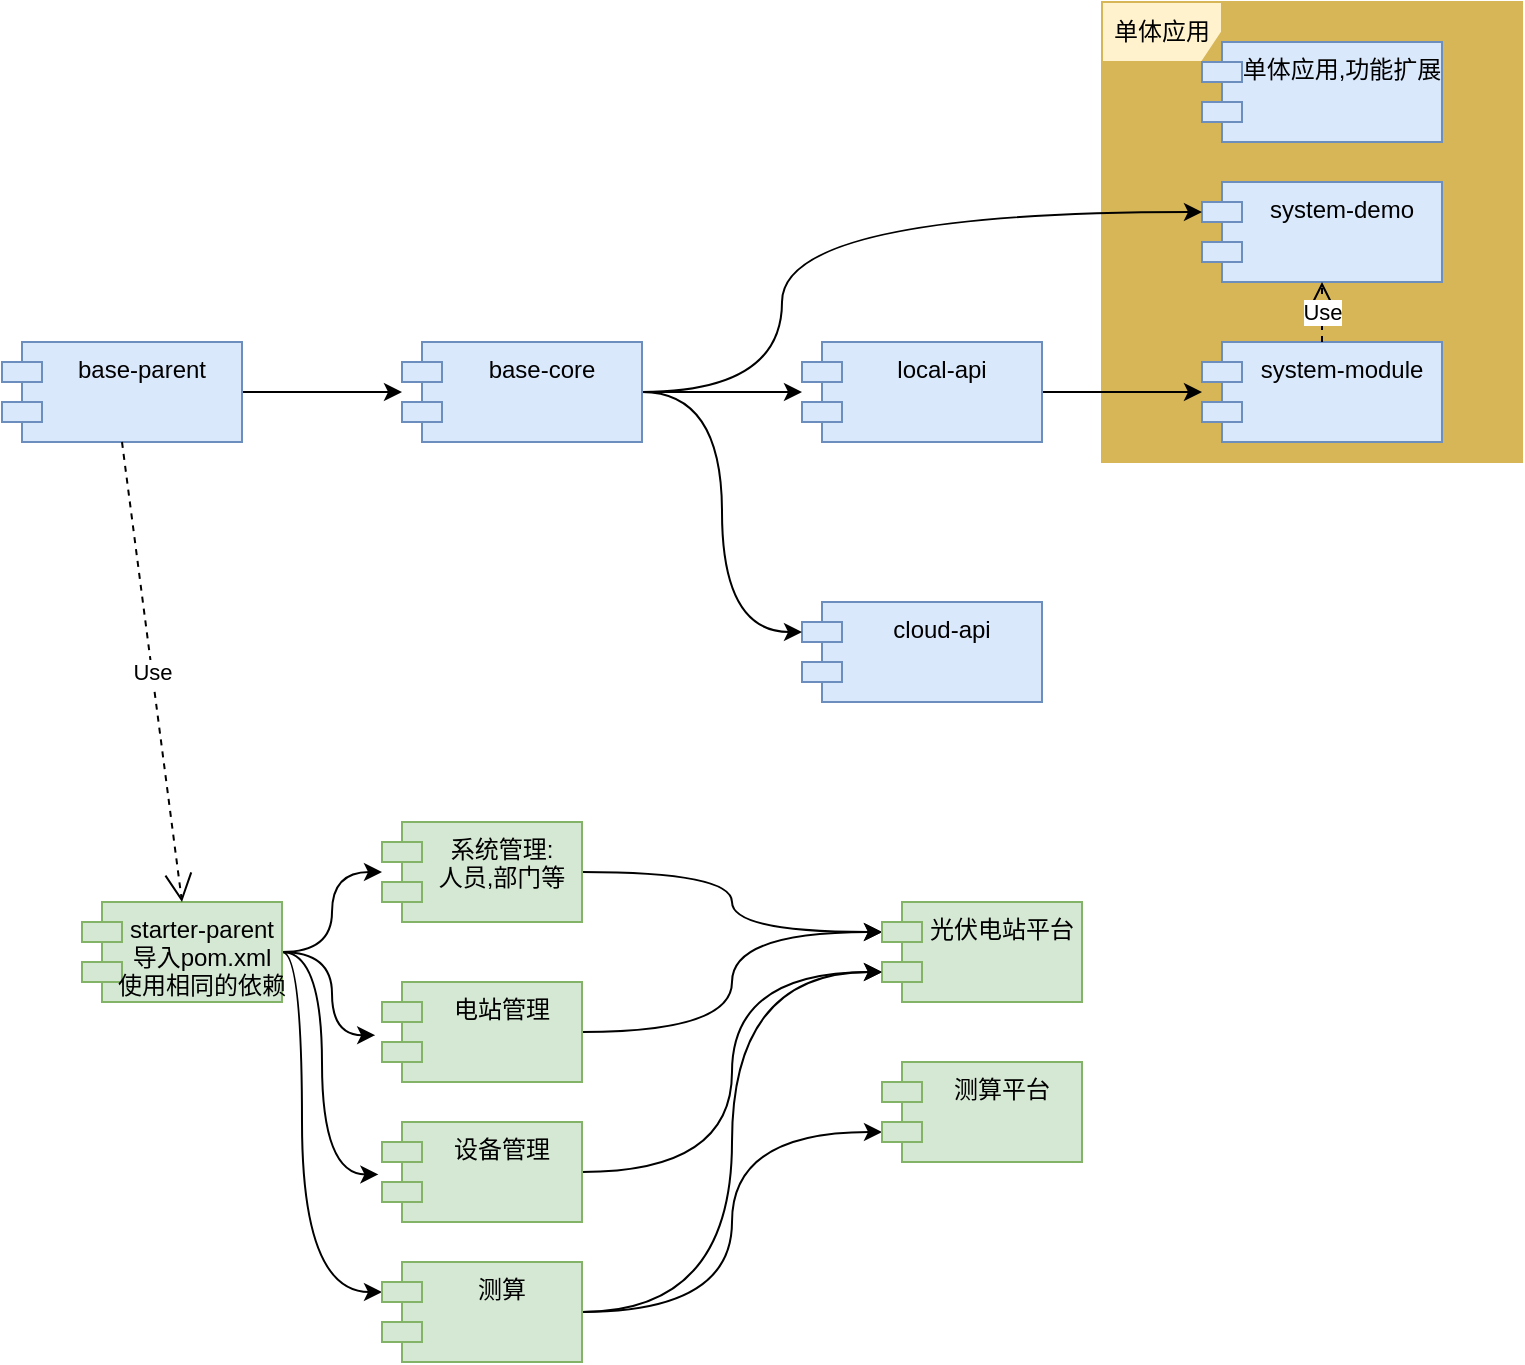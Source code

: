 <mxfile version="15.2.7" type="github" pages="3">
  <diagram id="RVnjbmVlK9y6l-0-MwZw" name="Page-1">
    <mxGraphModel dx="2061" dy="508" grid="1" gridSize="10" guides="1" tooltips="1" connect="1" arrows="1" fold="1" page="1" pageScale="1" pageWidth="827" pageHeight="1169" math="0" shadow="0">
      <root>
        <mxCell id="0" />
        <mxCell id="1" parent="0" />
        <mxCell id="iNqxf0kTn70WOW5vYwfr-28" value="单体应用" style="shape=umlFrame;whiteSpace=wrap;html=1;fillColor=#fff2cc;strokeColor=#d6b656;shadow=0;perimeterSpacing=0;swimlaneFillColor=#D6B656;" parent="1" vertex="1">
          <mxGeometry x="540" y="10" width="210" height="230" as="geometry" />
        </mxCell>
        <mxCell id="iNqxf0kTn70WOW5vYwfr-9" value="" style="edgeStyle=orthogonalEdgeStyle;rounded=0;orthogonalLoop=1;jettySize=auto;html=1;" parent="1" source="iNqxf0kTn70WOW5vYwfr-4" target="iNqxf0kTn70WOW5vYwfr-8" edge="1">
          <mxGeometry relative="1" as="geometry" />
        </mxCell>
        <mxCell id="iNqxf0kTn70WOW5vYwfr-27" value="" style="edgeStyle=orthogonalEdgeStyle;curved=1;rounded=0;orthogonalLoop=1;jettySize=auto;html=1;" parent="1" source="iNqxf0kTn70WOW5vYwfr-8" target="iNqxf0kTn70WOW5vYwfr-26" edge="1">
          <mxGeometry relative="1" as="geometry" />
        </mxCell>
        <mxCell id="iNqxf0kTn70WOW5vYwfr-8" value="local-api" style="shape=module;align=left;spacingLeft=20;align=center;verticalAlign=top;fillColor=#dae8fc;strokeColor=#6c8ebf;" parent="1" vertex="1">
          <mxGeometry x="390" y="180" width="120" height="50" as="geometry" />
        </mxCell>
        <mxCell id="iNqxf0kTn70WOW5vYwfr-10" value="cloud-api" style="shape=module;align=left;spacingLeft=20;align=center;verticalAlign=top;fillColor=#dae8fc;strokeColor=#6c8ebf;" parent="1" vertex="1">
          <mxGeometry x="390" y="310" width="120" height="50" as="geometry" />
        </mxCell>
        <mxCell id="iNqxf0kTn70WOW5vYwfr-12" value="system-demo" style="shape=module;align=left;spacingLeft=20;align=center;verticalAlign=top;fillColor=#dae8fc;strokeColor=#6c8ebf;" parent="1" vertex="1">
          <mxGeometry x="590" y="100" width="120" height="50" as="geometry" />
        </mxCell>
        <mxCell id="iNqxf0kTn70WOW5vYwfr-25" style="edgeStyle=orthogonalEdgeStyle;curved=1;rounded=0;orthogonalLoop=1;jettySize=auto;html=1;entryX=0;entryY=0;entryDx=0;entryDy=15;entryPerimeter=0;" parent="1" source="iNqxf0kTn70WOW5vYwfr-4" target="iNqxf0kTn70WOW5vYwfr-10" edge="1">
          <mxGeometry relative="1" as="geometry" />
        </mxCell>
        <mxCell id="iNqxf0kTn70WOW5vYwfr-29" style="edgeStyle=orthogonalEdgeStyle;curved=1;rounded=0;orthogonalLoop=1;jettySize=auto;html=1;entryX=0;entryY=0;entryDx=0;entryDy=15;entryPerimeter=0;" parent="1" source="iNqxf0kTn70WOW5vYwfr-4" target="iNqxf0kTn70WOW5vYwfr-12" edge="1">
          <mxGeometry relative="1" as="geometry">
            <Array as="points">
              <mxPoint x="380" y="205" />
              <mxPoint x="380" y="115" />
            </Array>
          </mxGeometry>
        </mxCell>
        <mxCell id="iNqxf0kTn70WOW5vYwfr-4" value="base-core" style="shape=module;align=left;spacingLeft=20;align=center;verticalAlign=top;fillColor=#dae8fc;strokeColor=#6c8ebf;" parent="1" vertex="1">
          <mxGeometry x="190" y="180" width="120" height="50" as="geometry" />
        </mxCell>
        <mxCell id="iNqxf0kTn70WOW5vYwfr-26" value="system-module" style="shape=module;align=left;spacingLeft=20;align=center;verticalAlign=top;fillColor=#dae8fc;strokeColor=#6c8ebf;" parent="1" vertex="1">
          <mxGeometry x="590" y="180" width="120" height="50" as="geometry" />
        </mxCell>
        <mxCell id="iNqxf0kTn70WOW5vYwfr-30" value="单体应用,功能扩展" style="shape=module;align=left;spacingLeft=20;align=center;verticalAlign=top;fillColor=#dae8fc;strokeColor=#6c8ebf;" parent="1" vertex="1">
          <mxGeometry x="590" y="30" width="120" height="50" as="geometry" />
        </mxCell>
        <mxCell id="iNqxf0kTn70WOW5vYwfr-32" value="Use" style="endArrow=open;endSize=12;dashed=1;html=1;exitX=0.5;exitY=0;exitDx=0;exitDy=0;" parent="1" source="iNqxf0kTn70WOW5vYwfr-26" target="iNqxf0kTn70WOW5vYwfr-12" edge="1">
          <mxGeometry width="160" relative="1" as="geometry">
            <mxPoint x="690" y="170" as="sourcePoint" />
            <mxPoint x="850" y="170" as="targetPoint" />
          </mxGeometry>
        </mxCell>
        <mxCell id="iNqxf0kTn70WOW5vYwfr-36" value="" style="edgeStyle=orthogonalEdgeStyle;curved=1;rounded=0;orthogonalLoop=1;jettySize=auto;html=1;" parent="1" source="iNqxf0kTn70WOW5vYwfr-34" target="iNqxf0kTn70WOW5vYwfr-35" edge="1">
          <mxGeometry relative="1" as="geometry" />
        </mxCell>
        <mxCell id="oWwIEVqb9HZ7xAzAsLu--1" style="edgeStyle=orthogonalEdgeStyle;rounded=0;orthogonalLoop=1;jettySize=auto;html=1;curved=1;entryX=-0.034;entryY=0.532;entryDx=0;entryDy=0;entryPerimeter=0;" edge="1" parent="1" source="iNqxf0kTn70WOW5vYwfr-34" target="iNqxf0kTn70WOW5vYwfr-39">
          <mxGeometry relative="1" as="geometry">
            <mxPoint x="150" y="510" as="targetPoint" />
          </mxGeometry>
        </mxCell>
        <mxCell id="oWwIEVqb9HZ7xAzAsLu--2" style="edgeStyle=orthogonalEdgeStyle;rounded=0;orthogonalLoop=1;jettySize=auto;html=1;entryX=-0.018;entryY=0.524;entryDx=0;entryDy=0;entryPerimeter=0;curved=1;" edge="1" parent="1" source="iNqxf0kTn70WOW5vYwfr-34" target="6mbrUAF2wuJ8WS6vqjrd-16">
          <mxGeometry relative="1" as="geometry">
            <Array as="points">
              <mxPoint x="150" y="485" />
              <mxPoint x="150" y="596" />
            </Array>
          </mxGeometry>
        </mxCell>
        <mxCell id="oWwIEVqb9HZ7xAzAsLu--11" style="edgeStyle=orthogonalEdgeStyle;curved=1;rounded=0;orthogonalLoop=1;jettySize=auto;html=1;entryX=0;entryY=0;entryDx=0;entryDy=15;entryPerimeter=0;" edge="1" parent="1" source="iNqxf0kTn70WOW5vYwfr-34" target="oWwIEVqb9HZ7xAzAsLu--9">
          <mxGeometry relative="1" as="geometry">
            <Array as="points">
              <mxPoint x="140" y="485" />
              <mxPoint x="140" y="655" />
            </Array>
          </mxGeometry>
        </mxCell>
        <mxCell id="iNqxf0kTn70WOW5vYwfr-34" value="starter-parent&#xa;导入pom.xml&#xa;使用相同的依赖" style="shape=module;align=left;spacingLeft=20;align=center;verticalAlign=top;shadow=0;fillColor=#d5e8d4;strokeColor=#82b366;" parent="1" vertex="1">
          <mxGeometry x="30" y="460" width="100" height="50" as="geometry" />
        </mxCell>
        <mxCell id="oWwIEVqb9HZ7xAzAsLu--8" style="edgeStyle=orthogonalEdgeStyle;curved=1;rounded=0;orthogonalLoop=1;jettySize=auto;html=1;entryX=0;entryY=0;entryDx=0;entryDy=15;entryPerimeter=0;" edge="1" parent="1" source="iNqxf0kTn70WOW5vYwfr-35" target="oWwIEVqb9HZ7xAzAsLu--3">
          <mxGeometry relative="1" as="geometry" />
        </mxCell>
        <mxCell id="iNqxf0kTn70WOW5vYwfr-35" value="系统管理:&#xa;人员,部门等" style="shape=module;align=left;spacingLeft=20;align=center;verticalAlign=top;shadow=0;fillColor=#d5e8d4;strokeColor=#82b366;" parent="1" vertex="1">
          <mxGeometry x="180" y="420" width="100" height="50" as="geometry" />
        </mxCell>
        <mxCell id="iNqxf0kTn70WOW5vYwfr-41" style="edgeStyle=orthogonalEdgeStyle;curved=1;rounded=0;orthogonalLoop=1;jettySize=auto;html=1;entryX=0;entryY=0.5;entryDx=0;entryDy=0;entryPerimeter=0;" parent="1" source="iNqxf0kTn70WOW5vYwfr-37" target="iNqxf0kTn70WOW5vYwfr-4" edge="1">
          <mxGeometry relative="1" as="geometry" />
        </mxCell>
        <mxCell id="iNqxf0kTn70WOW5vYwfr-37" value="base-parent" style="shape=module;align=left;spacingLeft=20;align=center;verticalAlign=top;fillColor=#dae8fc;strokeColor=#6c8ebf;" parent="1" vertex="1">
          <mxGeometry x="-10" y="180" width="120" height="50" as="geometry" />
        </mxCell>
        <mxCell id="oWwIEVqb9HZ7xAzAsLu--14" style="edgeStyle=orthogonalEdgeStyle;curved=1;rounded=0;orthogonalLoop=1;jettySize=auto;html=1;entryX=0;entryY=0;entryDx=0;entryDy=15;entryPerimeter=0;" edge="1" parent="1" source="iNqxf0kTn70WOW5vYwfr-39" target="oWwIEVqb9HZ7xAzAsLu--3">
          <mxGeometry relative="1" as="geometry" />
        </mxCell>
        <mxCell id="iNqxf0kTn70WOW5vYwfr-39" value="电站管理" style="shape=module;align=left;spacingLeft=20;align=center;verticalAlign=top;shadow=0;fillColor=#d5e8d4;strokeColor=#82b366;" parent="1" vertex="1">
          <mxGeometry x="180" y="500" width="100" height="50" as="geometry" />
        </mxCell>
        <mxCell id="iNqxf0kTn70WOW5vYwfr-42" value="Use" style="endArrow=open;endSize=12;dashed=1;html=1;exitX=0.5;exitY=1;exitDx=0;exitDy=0;entryX=0.5;entryY=0;entryDx=0;entryDy=0;" parent="1" source="iNqxf0kTn70WOW5vYwfr-37" target="iNqxf0kTn70WOW5vYwfr-34" edge="1">
          <mxGeometry width="160" relative="1" as="geometry">
            <mxPoint x="50" y="280" as="sourcePoint" />
            <mxPoint x="210" y="280" as="targetPoint" />
          </mxGeometry>
        </mxCell>
        <mxCell id="oWwIEVqb9HZ7xAzAsLu--7" style="edgeStyle=orthogonalEdgeStyle;curved=1;rounded=0;orthogonalLoop=1;jettySize=auto;html=1;entryX=0;entryY=0;entryDx=0;entryDy=35;entryPerimeter=0;" edge="1" parent="1" source="6mbrUAF2wuJ8WS6vqjrd-16" target="oWwIEVqb9HZ7xAzAsLu--3">
          <mxGeometry relative="1" as="geometry" />
        </mxCell>
        <mxCell id="6mbrUAF2wuJ8WS6vqjrd-16" value="设备管理" style="shape=module;align=left;spacingLeft=20;align=center;verticalAlign=top;shadow=0;fillColor=#d5e8d4;strokeColor=#82b366;" vertex="1" parent="1">
          <mxGeometry x="180" y="570" width="100" height="50" as="geometry" />
        </mxCell>
        <mxCell id="oWwIEVqb9HZ7xAzAsLu--3" value="光伏电站平台" style="shape=module;align=left;spacingLeft=20;align=center;verticalAlign=top;shadow=0;fillColor=#d5e8d4;strokeColor=#82b366;" vertex="1" parent="1">
          <mxGeometry x="430" y="460" width="100" height="50" as="geometry" />
        </mxCell>
        <mxCell id="oWwIEVqb9HZ7xAzAsLu--12" style="edgeStyle=orthogonalEdgeStyle;curved=1;rounded=0;orthogonalLoop=1;jettySize=auto;html=1;entryX=0;entryY=0;entryDx=0;entryDy=35;entryPerimeter=0;" edge="1" parent="1" source="oWwIEVqb9HZ7xAzAsLu--9" target="oWwIEVqb9HZ7xAzAsLu--3">
          <mxGeometry relative="1" as="geometry" />
        </mxCell>
        <mxCell id="oWwIEVqb9HZ7xAzAsLu--17" style="edgeStyle=orthogonalEdgeStyle;curved=1;rounded=0;orthogonalLoop=1;jettySize=auto;html=1;entryX=0;entryY=0;entryDx=0;entryDy=35;entryPerimeter=0;" edge="1" parent="1" source="oWwIEVqb9HZ7xAzAsLu--9" target="oWwIEVqb9HZ7xAzAsLu--15">
          <mxGeometry relative="1" as="geometry" />
        </mxCell>
        <mxCell id="oWwIEVqb9HZ7xAzAsLu--9" value="测算" style="shape=module;align=left;spacingLeft=20;align=center;verticalAlign=top;shadow=0;fillColor=#d5e8d4;strokeColor=#82b366;" vertex="1" parent="1">
          <mxGeometry x="180" y="640" width="100" height="50" as="geometry" />
        </mxCell>
        <mxCell id="oWwIEVqb9HZ7xAzAsLu--15" value="测算平台" style="shape=module;align=left;spacingLeft=20;align=center;verticalAlign=top;shadow=0;fillColor=#d5e8d4;strokeColor=#82b366;" vertex="1" parent="1">
          <mxGeometry x="430" y="540" width="100" height="50" as="geometry" />
        </mxCell>
      </root>
    </mxGraphModel>
  </diagram>
  <diagram id="qxYtngtDkDouG3z5863Y" name="Page-2">
    <mxGraphModel dx="1234" dy="508" grid="1" gridSize="10" guides="1" tooltips="1" connect="1" arrows="1" fold="1" page="1" pageScale="1" pageWidth="827" pageHeight="1169" math="0" shadow="0">
      <root>
        <mxCell id="lRElYvq6K1XH6ua7DoC7-0" />
        <mxCell id="lRElYvq6K1XH6ua7DoC7-1" parent="lRElYvq6K1XH6ua7DoC7-0" />
        <mxCell id="onwLBOBnA6aP2V4z8pyH-16" value="Custom层&lt;br&gt;com.sungrow.*" style="shape=umlFrame;whiteSpace=wrap;html=1;width=110;height=30;" vertex="1" parent="lRElYvq6K1XH6ua7DoC7-1">
          <mxGeometry x="30" y="560" width="960" height="330" as="geometry" />
        </mxCell>
        <mxCell id="onwLBOBnA6aP2V4z8pyH-17" value="jeecg-boot层&lt;br&gt;org.jeecg.*" style="shape=umlFrame;whiteSpace=wrap;html=1;width=80;height=30;" vertex="1" parent="lRElYvq6K1XH6ua7DoC7-1">
          <mxGeometry x="140" y="630" width="590" height="210" as="geometry" />
        </mxCell>
        <mxCell id="onwLBOBnA6aP2V4z8pyH-18" value="«Annotation»&lt;br&gt;&lt;b&gt;System-Module&lt;/b&gt;" style="html=1;dropTarget=0;shadow=0;fillColor=#E1D5E7;gradientColor=none;" vertex="1" parent="lRElYvq6K1XH6ua7DoC7-1">
          <mxGeometry x="240" y="650" width="140" height="60" as="geometry" />
        </mxCell>
        <mxCell id="onwLBOBnA6aP2V4z8pyH-19" value="" style="shape=module;jettyWidth=8;jettyHeight=4;" vertex="1" parent="onwLBOBnA6aP2V4z8pyH-18">
          <mxGeometry x="1" width="20" height="20" relative="1" as="geometry">
            <mxPoint x="-27" y="7" as="offset" />
          </mxGeometry>
        </mxCell>
        <mxCell id="onwLBOBnA6aP2V4z8pyH-20" value="«Annotation»&lt;br&gt;&lt;b&gt;Base-Core&lt;/b&gt;" style="html=1;dropTarget=0;shadow=0;fillColor=#E1D5E7;gradientColor=none;" vertex="1" parent="lRElYvq6K1XH6ua7DoC7-1">
          <mxGeometry x="170" y="750" width="140" height="60" as="geometry" />
        </mxCell>
        <mxCell id="onwLBOBnA6aP2V4z8pyH-21" value="" style="shape=module;jettyWidth=8;jettyHeight=4;" vertex="1" parent="onwLBOBnA6aP2V4z8pyH-20">
          <mxGeometry x="1" width="20" height="20" relative="1" as="geometry">
            <mxPoint x="-27" y="7" as="offset" />
          </mxGeometry>
        </mxCell>
        <mxCell id="onwLBOBnA6aP2V4z8pyH-22" value="«Annotation»&lt;br&gt;&lt;b&gt;Cloud-API&lt;/b&gt;" style="html=1;dropTarget=0;shadow=0;fillColor=#E1D5E7;gradientColor=none;" vertex="1" parent="lRElYvq6K1XH6ua7DoC7-1">
          <mxGeometry x="370" y="750" width="140" height="60" as="geometry" />
        </mxCell>
        <mxCell id="onwLBOBnA6aP2V4z8pyH-23" value="" style="shape=module;jettyWidth=8;jettyHeight=4;" vertex="1" parent="onwLBOBnA6aP2V4z8pyH-22">
          <mxGeometry x="1" width="20" height="20" relative="1" as="geometry">
            <mxPoint x="-27" y="7" as="offset" />
          </mxGeometry>
        </mxCell>
        <mxCell id="onwLBOBnA6aP2V4z8pyH-24" value="«Annotation»&lt;br&gt;&lt;b&gt;Local-API&lt;/b&gt;" style="html=1;dropTarget=0;shadow=0;fillColor=#E1D5E7;gradientColor=none;" vertex="1" parent="lRElYvq6K1XH6ua7DoC7-1">
          <mxGeometry x="560" y="750" width="140" height="60" as="geometry" />
        </mxCell>
        <mxCell id="onwLBOBnA6aP2V4z8pyH-25" value="" style="shape=module;jettyWidth=8;jettyHeight=4;" vertex="1" parent="onwLBOBnA6aP2V4z8pyH-24">
          <mxGeometry x="1" width="20" height="20" relative="1" as="geometry">
            <mxPoint x="-27" y="7" as="offset" />
          </mxGeometry>
        </mxCell>
        <mxCell id="onwLBOBnA6aP2V4z8pyH-26" value="«Annotation»&lt;br&gt;&lt;b&gt;Cloud-System-Starter&lt;/b&gt;" style="html=1;dropTarget=0;shadow=0;fillColor=#E1D5E7;gradientColor=none;" vertex="1" parent="lRElYvq6K1XH6ua7DoC7-1">
          <mxGeometry x="480" y="650" width="140" height="60" as="geometry" />
        </mxCell>
        <mxCell id="onwLBOBnA6aP2V4z8pyH-27" value="" style="shape=module;jettyWidth=8;jettyHeight=4;" vertex="1" parent="onwLBOBnA6aP2V4z8pyH-26">
          <mxGeometry x="1" width="20" height="20" relative="1" as="geometry">
            <mxPoint x="-27" y="7" as="offset" />
          </mxGeometry>
        </mxCell>
        <mxCell id="onwLBOBnA6aP2V4z8pyH-28" value="«Annotation»&lt;br&gt;&lt;b&gt;System-Demo&lt;/b&gt;" style="html=1;dropTarget=0;shadow=0;fillColor=#E1D5E7;gradientColor=none;" vertex="1" parent="lRElYvq6K1XH6ua7DoC7-1">
          <mxGeometry x="780" y="640" width="140" height="60" as="geometry" />
        </mxCell>
        <mxCell id="onwLBOBnA6aP2V4z8pyH-29" value="" style="shape=module;jettyWidth=8;jettyHeight=4;" vertex="1" parent="onwLBOBnA6aP2V4z8pyH-28">
          <mxGeometry x="1" width="20" height="20" relative="1" as="geometry">
            <mxPoint x="-27" y="7" as="offset" />
          </mxGeometry>
        </mxCell>
        <mxCell id="onwLBOBnA6aP2V4z8pyH-30" value="«Annotation»&lt;br&gt;&lt;b&gt;StationManager&lt;/b&gt;" style="html=1;dropTarget=0;shadow=0;fillColor=#fff2cc;strokeColor=#d6b656;" vertex="1" parent="lRElYvq6K1XH6ua7DoC7-1">
          <mxGeometry x="780" y="770" width="140" height="60" as="geometry" />
        </mxCell>
        <mxCell id="onwLBOBnA6aP2V4z8pyH-31" value="" style="shape=module;jettyWidth=8;jettyHeight=4;" vertex="1" parent="onwLBOBnA6aP2V4z8pyH-30">
          <mxGeometry x="1" width="20" height="20" relative="1" as="geometry">
            <mxPoint x="-27" y="7" as="offset" />
          </mxGeometry>
        </mxCell>
      </root>
    </mxGraphModel>
  </diagram>
  <diagram id="yXtimA4wK8u0X1JRjjM3" name="Page-3">
    <mxGraphModel dx="1234" dy="508" grid="1" gridSize="10" guides="1" tooltips="1" connect="1" arrows="1" fold="1" page="1" pageScale="1" pageWidth="827" pageHeight="1169" math="0" shadow="0">
      <root>
        <mxCell id="KC0yOdHvvQ9_KVZbZf1X-0" />
        <mxCell id="KC0yOdHvvQ9_KVZbZf1X-1" parent="KC0yOdHvvQ9_KVZbZf1X-0" />
        <mxCell id="KC0yOdHvvQ9_KVZbZf1X-2" value="自定义com.sungrow.*" style="shape=umlFrame;whiteSpace=wrap;html=1;width=110;height=30;" vertex="1" parent="KC0yOdHvvQ9_KVZbZf1X-1">
          <mxGeometry x="20" y="540" width="960" height="340" as="geometry" />
        </mxCell>
        <mxCell id="KC0yOdHvvQ9_KVZbZf1X-3" value="jeecg-boot&lt;br&gt;org.jeecg.*" style="shape=umlFrame;whiteSpace=wrap;html=1;width=80;height=30;" vertex="1" parent="KC0yOdHvvQ9_KVZbZf1X-1">
          <mxGeometry x="50" y="650" width="590" height="210" as="geometry" />
        </mxCell>
        <mxCell id="KC0yOdHvvQ9_KVZbZf1X-4" value="«Annotation»&lt;br&gt;&lt;b&gt;System-Module&lt;/b&gt;" style="html=1;dropTarget=0;shadow=0;fillColor=#E1D5E7;gradientColor=none;" vertex="1" parent="KC0yOdHvvQ9_KVZbZf1X-1">
          <mxGeometry x="130" y="680" width="140" height="60" as="geometry" />
        </mxCell>
        <mxCell id="KC0yOdHvvQ9_KVZbZf1X-5" value="" style="shape=module;jettyWidth=8;jettyHeight=4;" vertex="1" parent="KC0yOdHvvQ9_KVZbZf1X-4">
          <mxGeometry x="1" width="20" height="20" relative="1" as="geometry">
            <mxPoint x="-27" y="7" as="offset" />
          </mxGeometry>
        </mxCell>
        <mxCell id="KC0yOdHvvQ9_KVZbZf1X-6" value="«Annotation»&lt;br&gt;&lt;b&gt;Base-Core&lt;/b&gt;" style="html=1;dropTarget=0;shadow=0;fillColor=#E1D5E7;gradientColor=none;" vertex="1" parent="KC0yOdHvvQ9_KVZbZf1X-1">
          <mxGeometry x="90" y="780" width="140" height="60" as="geometry" />
        </mxCell>
        <mxCell id="KC0yOdHvvQ9_KVZbZf1X-7" value="" style="shape=module;jettyWidth=8;jettyHeight=4;" vertex="1" parent="KC0yOdHvvQ9_KVZbZf1X-6">
          <mxGeometry x="1" width="20" height="20" relative="1" as="geometry">
            <mxPoint x="-27" y="7" as="offset" />
          </mxGeometry>
        </mxCell>
        <mxCell id="KC0yOdHvvQ9_KVZbZf1X-8" value="«Annotation»&lt;br&gt;&lt;b&gt;Cloud-API&lt;/b&gt;" style="html=1;dropTarget=0;shadow=0;fillColor=#E1D5E7;gradientColor=none;" vertex="1" parent="KC0yOdHvvQ9_KVZbZf1X-1">
          <mxGeometry x="260" y="780" width="140" height="60" as="geometry" />
        </mxCell>
        <mxCell id="KC0yOdHvvQ9_KVZbZf1X-9" value="" style="shape=module;jettyWidth=8;jettyHeight=4;" vertex="1" parent="KC0yOdHvvQ9_KVZbZf1X-8">
          <mxGeometry x="1" width="20" height="20" relative="1" as="geometry">
            <mxPoint x="-27" y="7" as="offset" />
          </mxGeometry>
        </mxCell>
        <mxCell id="KC0yOdHvvQ9_KVZbZf1X-10" value="«Annotation»&lt;br&gt;&lt;b&gt;System-Module-Local-API&lt;/b&gt;" style="html=1;dropTarget=0;shadow=0;fillColor=#E1D5E7;gradientColor=none;" vertex="1" parent="KC0yOdHvvQ9_KVZbZf1X-1">
          <mxGeometry x="440" y="780" width="150" height="60" as="geometry" />
        </mxCell>
        <mxCell id="KC0yOdHvvQ9_KVZbZf1X-11" value="" style="shape=module;jettyWidth=8;jettyHeight=4;" vertex="1" parent="KC0yOdHvvQ9_KVZbZf1X-10">
          <mxGeometry x="1" width="20" height="20" relative="1" as="geometry">
            <mxPoint x="-27" y="7" as="offset" />
          </mxGeometry>
        </mxCell>
        <mxCell id="KC0yOdHvvQ9_KVZbZf1X-12" value="«Annotation»&lt;br&gt;&lt;b&gt;Cloud-System-Starter&lt;/b&gt;" style="html=1;dropTarget=0;shadow=0;fillColor=#E1D5E7;gradientColor=none;" vertex="1" parent="KC0yOdHvvQ9_KVZbZf1X-1">
          <mxGeometry x="300" y="680" width="140" height="60" as="geometry" />
        </mxCell>
        <mxCell id="KC0yOdHvvQ9_KVZbZf1X-13" value="" style="shape=module;jettyWidth=8;jettyHeight=4;" vertex="1" parent="KC0yOdHvvQ9_KVZbZf1X-12">
          <mxGeometry x="1" width="20" height="20" relative="1" as="geometry">
            <mxPoint x="-27" y="7" as="offset" />
          </mxGeometry>
        </mxCell>
        <mxCell id="KC0yOdHvvQ9_KVZbZf1X-14" value="«Annotation»&lt;br&gt;&lt;b&gt;System-Demo&lt;/b&gt;" style="html=1;dropTarget=0;shadow=0;fillColor=#E1D5E7;gradientColor=none;" vertex="1" parent="KC0yOdHvvQ9_KVZbZf1X-1">
          <mxGeometry x="460" y="680" width="140" height="60" as="geometry" />
        </mxCell>
        <mxCell id="KC0yOdHvvQ9_KVZbZf1X-15" value="" style="shape=module;jettyWidth=8;jettyHeight=4;" vertex="1" parent="KC0yOdHvvQ9_KVZbZf1X-14">
          <mxGeometry x="1" width="20" height="20" relative="1" as="geometry">
            <mxPoint x="-27" y="7" as="offset" />
          </mxGeometry>
        </mxCell>
        <mxCell id="KC0yOdHvvQ9_KVZbZf1X-16" value="«Annotation»&lt;br&gt;&lt;b&gt;Parent依赖管理项目&lt;/b&gt;" style="html=1;dropTarget=0;shadow=0;fillColor=#fff2cc;strokeColor=#d6b656;" vertex="1" parent="KC0yOdHvvQ9_KVZbZf1X-1">
          <mxGeometry x="140" y="570" width="140" height="60" as="geometry" />
        </mxCell>
        <mxCell id="KC0yOdHvvQ9_KVZbZf1X-17" value="" style="shape=module;jettyWidth=8;jettyHeight=4;" vertex="1" parent="KC0yOdHvvQ9_KVZbZf1X-16">
          <mxGeometry x="1" width="20" height="20" relative="1" as="geometry">
            <mxPoint x="-27" y="7" as="offset" />
          </mxGeometry>
        </mxCell>
        <mxCell id="KC0yOdHvvQ9_KVZbZf1X-18" value="«Annotation»&lt;br&gt;&lt;b&gt;SystemModule项目适配&lt;/b&gt;" style="html=1;dropTarget=0;shadow=0;fillColor=#fff2cc;strokeColor=#d6b656;" vertex="1" parent="KC0yOdHvvQ9_KVZbZf1X-1">
          <mxGeometry x="360" y="570" width="140" height="60" as="geometry" />
        </mxCell>
        <mxCell id="KC0yOdHvvQ9_KVZbZf1X-19" value="" style="shape=module;jettyWidth=8;jettyHeight=4;" vertex="1" parent="KC0yOdHvvQ9_KVZbZf1X-18">
          <mxGeometry x="1" width="20" height="20" relative="1" as="geometry">
            <mxPoint x="-27" y="7" as="offset" />
          </mxGeometry>
        </mxCell>
        <mxCell id="KC0yOdHvvQ9_KVZbZf1X-20" value="«Annotation»&lt;br&gt;&lt;b&gt;StationManager&lt;/b&gt;" style="html=1;dropTarget=0;shadow=0;fillColor=#fff2cc;strokeColor=#d6b656;" vertex="1" parent="KC0yOdHvvQ9_KVZbZf1X-1">
          <mxGeometry x="580" y="570" width="140" height="60" as="geometry" />
        </mxCell>
        <mxCell id="KC0yOdHvvQ9_KVZbZf1X-21" value="" style="shape=module;jettyWidth=8;jettyHeight=4;" vertex="1" parent="KC0yOdHvvQ9_KVZbZf1X-20">
          <mxGeometry x="1" width="20" height="20" relative="1" as="geometry">
            <mxPoint x="-27" y="7" as="offset" />
          </mxGeometry>
        </mxCell>
        <mxCell id="KC0yOdHvvQ9_KVZbZf1X-22" value="«Annotation»&lt;br&gt;&lt;b&gt;StationManager&lt;/b&gt;" style="html=1;dropTarget=0;shadow=0;fillColor=#fff2cc;strokeColor=#d6b656;" vertex="1" parent="KC0yOdHvvQ9_KVZbZf1X-1">
          <mxGeometry x="760" y="570" width="140" height="60" as="geometry" />
        </mxCell>
        <mxCell id="KC0yOdHvvQ9_KVZbZf1X-23" value="" style="shape=module;jettyWidth=8;jettyHeight=4;" vertex="1" parent="KC0yOdHvvQ9_KVZbZf1X-22">
          <mxGeometry x="1" width="20" height="20" relative="1" as="geometry">
            <mxPoint x="-27" y="7" as="offset" />
          </mxGeometry>
        </mxCell>
        <mxCell id="KC0yOdHvvQ9_KVZbZf1X-24" value="«Annotation»&lt;br&gt;&lt;b&gt;StationManager&lt;/b&gt;" style="html=1;dropTarget=0;shadow=0;fillColor=#fff2cc;strokeColor=#d6b656;" vertex="1" parent="KC0yOdHvvQ9_KVZbZf1X-1">
          <mxGeometry x="680" y="670" width="140" height="60" as="geometry" />
        </mxCell>
        <mxCell id="KC0yOdHvvQ9_KVZbZf1X-25" value="" style="shape=module;jettyWidth=8;jettyHeight=4;" vertex="1" parent="KC0yOdHvvQ9_KVZbZf1X-24">
          <mxGeometry x="1" width="20" height="20" relative="1" as="geometry">
            <mxPoint x="-27" y="7" as="offset" />
          </mxGeometry>
        </mxCell>
        <mxCell id="KC0yOdHvvQ9_KVZbZf1X-26" value="«Annotation»&lt;br&gt;&lt;b&gt;StationManager&lt;/b&gt;" style="html=1;dropTarget=0;shadow=0;fillColor=#fff2cc;strokeColor=#d6b656;" vertex="1" parent="KC0yOdHvvQ9_KVZbZf1X-1">
          <mxGeometry x="680" y="770" width="140" height="60" as="geometry" />
        </mxCell>
        <mxCell id="KC0yOdHvvQ9_KVZbZf1X-27" value="" style="shape=module;jettyWidth=8;jettyHeight=4;" vertex="1" parent="KC0yOdHvvQ9_KVZbZf1X-26">
          <mxGeometry x="1" width="20" height="20" relative="1" as="geometry">
            <mxPoint x="-27" y="7" as="offset" />
          </mxGeometry>
        </mxCell>
        <mxCell id="R2S1nhWb_RixBydPMKXR-0" value="&lt;b&gt;开源项目或外部项目&lt;/b&gt;" style="shape=umlFrame;whiteSpace=wrap;html=1;shadow=0;strokeColor=#9673a6;swimlaneFillColor=#E1D5E7;fillColor=#E1D5E7;width=100;height=40;" vertex="1" parent="KC0yOdHvvQ9_KVZbZf1X-1">
          <mxGeometry x="40" y="910" width="450" height="350" as="geometry" />
        </mxCell>
        <mxCell id="R2S1nhWb_RixBydPMKXR-1" value="«Annotation-Feature»&lt;br&gt;&lt;b&gt;Component&lt;/b&gt;" style="html=1;dropTarget=0;shadow=0;fillColor=#a20025;strokeColor=#6F0000;fontColor=#ffffff;" vertex="1" parent="KC0yOdHvvQ9_KVZbZf1X-1">
          <mxGeometry x="80" y="975" width="180" height="90" as="geometry" />
        </mxCell>
        <mxCell id="R2S1nhWb_RixBydPMKXR-2" value="" style="shape=module;jettyWidth=8;jettyHeight=4;" vertex="1" parent="R2S1nhWb_RixBydPMKXR-1">
          <mxGeometry x="1" width="20" height="20" relative="1" as="geometry">
            <mxPoint x="-27" y="7" as="offset" />
          </mxGeometry>
        </mxCell>
        <mxCell id="R2S1nhWb_RixBydPMKXR-3" value="«Annotation-Feature»&lt;br&gt;&lt;b&gt;Component&lt;/b&gt;" style="html=1;dropTarget=0;shadow=0;fillColor=#a20025;strokeColor=#6F0000;fontColor=#ffffff;" vertex="1" parent="KC0yOdHvvQ9_KVZbZf1X-1">
          <mxGeometry x="80" y="1090" width="180" height="90" as="geometry" />
        </mxCell>
        <mxCell id="R2S1nhWb_RixBydPMKXR-4" value="" style="shape=module;jettyWidth=8;jettyHeight=4;" vertex="1" parent="R2S1nhWb_RixBydPMKXR-3">
          <mxGeometry x="1" width="20" height="20" relative="1" as="geometry">
            <mxPoint x="-27" y="7" as="offset" />
          </mxGeometry>
        </mxCell>
        <mxCell id="R2S1nhWb_RixBydPMKXR-5" value="«Annotation-Feature»&lt;br&gt;&lt;b&gt;Component&lt;/b&gt;" style="html=1;dropTarget=0;shadow=0;fillColor=#a20025;strokeColor=#6F0000;fontColor=#ffffff;" vertex="1" parent="KC0yOdHvvQ9_KVZbZf1X-1">
          <mxGeometry x="280" y="975" width="180" height="90" as="geometry" />
        </mxCell>
        <mxCell id="R2S1nhWb_RixBydPMKXR-6" value="" style="shape=module;jettyWidth=8;jettyHeight=4;" vertex="1" parent="R2S1nhWb_RixBydPMKXR-5">
          <mxGeometry x="1" width="20" height="20" relative="1" as="geometry">
            <mxPoint x="-27" y="7" as="offset" />
          </mxGeometry>
        </mxCell>
        <mxCell id="R2S1nhWb_RixBydPMKXR-7" value="微服务基础依赖" style="shape=umlFrame;whiteSpace=wrap;html=1;shadow=0;strokeColor=#9673a6;swimlaneFillColor=#E1D5E7;fillColor=#E1D5E7;width=100;height=40;" vertex="1" parent="KC0yOdHvvQ9_KVZbZf1X-1">
          <mxGeometry x="530" y="910" width="420" height="350" as="geometry" />
        </mxCell>
        <mxCell id="R2S1nhWb_RixBydPMKXR-8" value="«Annotation-Feature»&lt;br&gt;&lt;b&gt;GateWay&lt;/b&gt;" style="html=1;dropTarget=0;shadow=0;fillColor=#a20025;strokeColor=#6F0000;fontColor=#ffffff;" vertex="1" parent="KC0yOdHvvQ9_KVZbZf1X-1">
          <mxGeometry x="600" y="975" width="180" height="90" as="geometry" />
        </mxCell>
        <mxCell id="R2S1nhWb_RixBydPMKXR-9" value="" style="shape=module;jettyWidth=8;jettyHeight=4;" vertex="1" parent="R2S1nhWb_RixBydPMKXR-8">
          <mxGeometry x="1" width="20" height="20" relative="1" as="geometry">
            <mxPoint x="-27" y="7" as="offset" />
          </mxGeometry>
        </mxCell>
      </root>
    </mxGraphModel>
  </diagram>
</mxfile>
